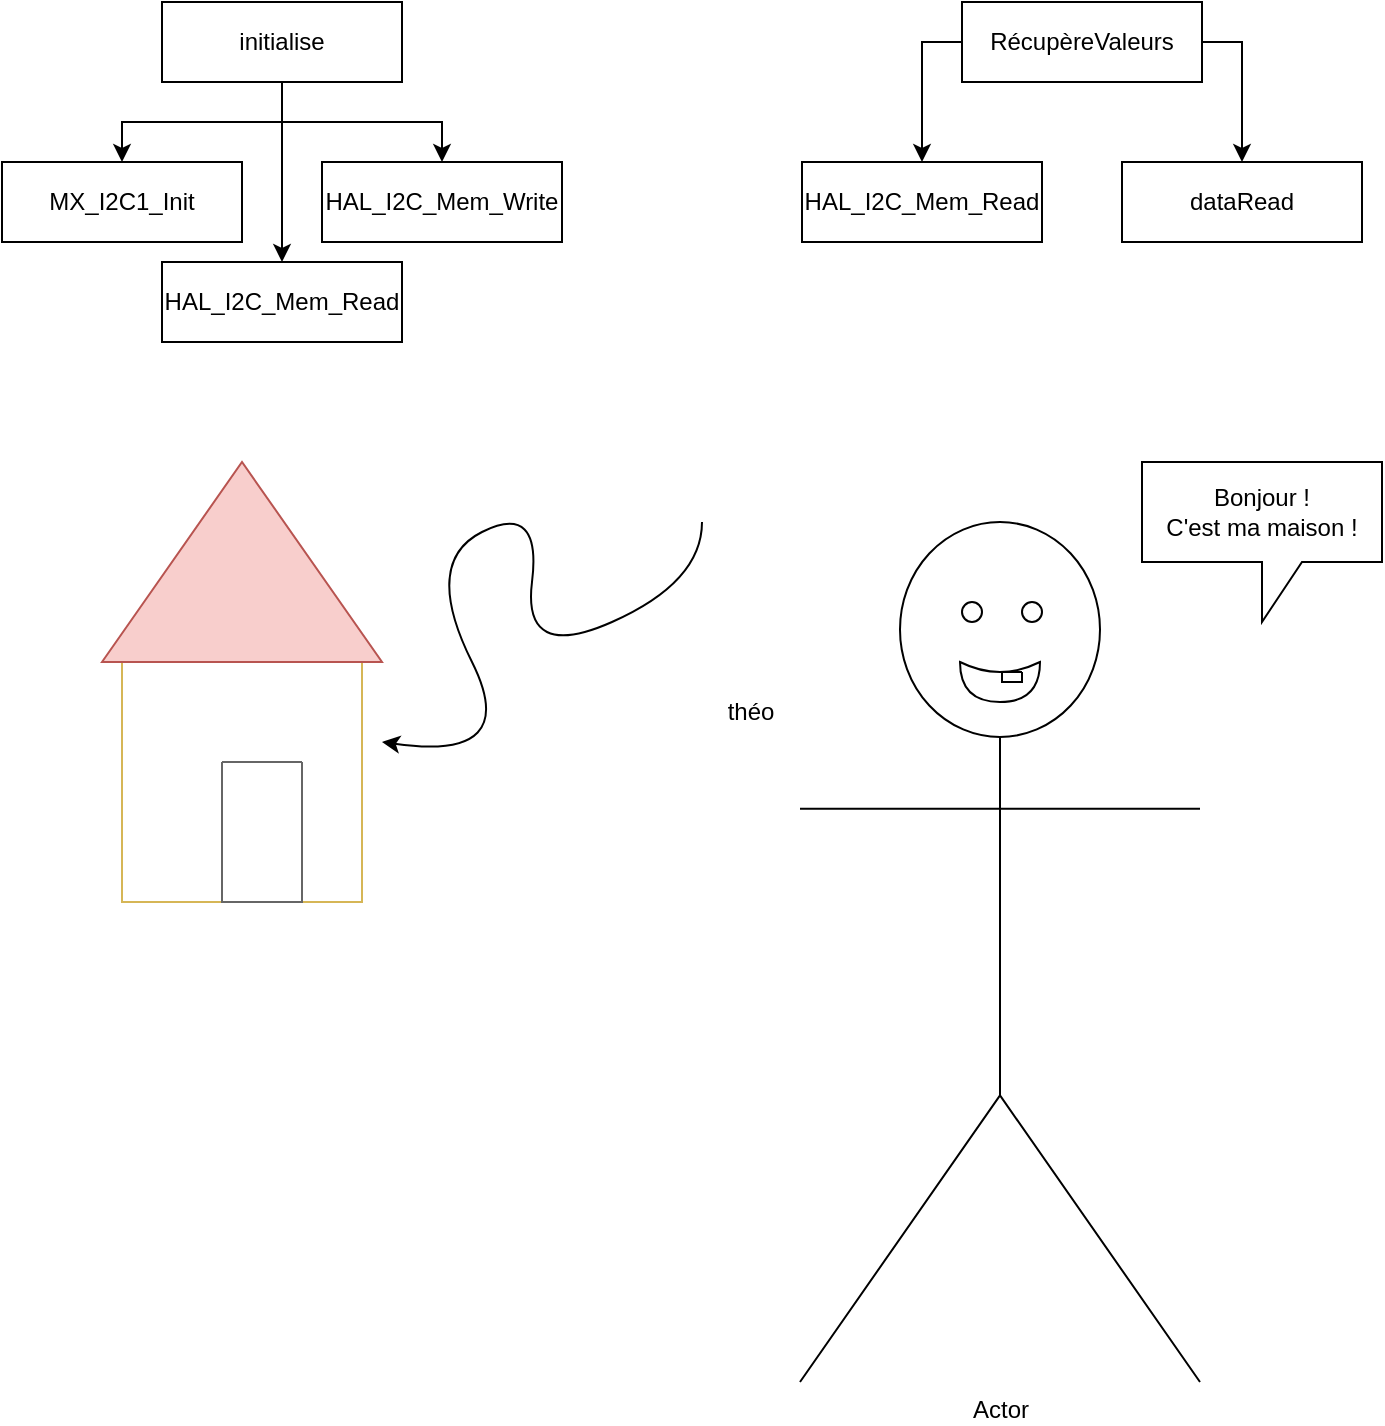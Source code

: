 <mxfile version="21.2.9" type="github">
  <diagram name="Page-1" id="guRTanHvGvenB0OxOZgT">
    <mxGraphModel dx="875" dy="478" grid="1" gridSize="10" guides="1" tooltips="1" connect="1" arrows="1" fold="1" page="1" pageScale="1" pageWidth="827" pageHeight="1169" math="0" shadow="0">
      <root>
        <mxCell id="0" />
        <mxCell id="1" parent="0" />
        <mxCell id="I1V7_y8G6pxatAPtQ1aG-4" style="edgeStyle=orthogonalEdgeStyle;rounded=0;orthogonalLoop=1;jettySize=auto;html=1;exitX=0;exitY=0.5;exitDx=0;exitDy=0;entryX=0.5;entryY=0;entryDx=0;entryDy=0;" edge="1" parent="1" source="I1V7_y8G6pxatAPtQ1aG-1" target="I1V7_y8G6pxatAPtQ1aG-3">
          <mxGeometry relative="1" as="geometry" />
        </mxCell>
        <mxCell id="I1V7_y8G6pxatAPtQ1aG-6" style="edgeStyle=orthogonalEdgeStyle;rounded=0;orthogonalLoop=1;jettySize=auto;html=1;exitX=1;exitY=0.5;exitDx=0;exitDy=0;entryX=0.5;entryY=0;entryDx=0;entryDy=0;" edge="1" parent="1" source="I1V7_y8G6pxatAPtQ1aG-1" target="I1V7_y8G6pxatAPtQ1aG-5">
          <mxGeometry relative="1" as="geometry" />
        </mxCell>
        <mxCell id="I1V7_y8G6pxatAPtQ1aG-1" value="RécupèreValeurs" style="rounded=0;whiteSpace=wrap;html=1;" vertex="1" parent="1">
          <mxGeometry x="520" y="40" width="120" height="40" as="geometry" />
        </mxCell>
        <mxCell id="I1V7_y8G6pxatAPtQ1aG-3" value="HAL_I2C_Mem_Read" style="rounded=0;whiteSpace=wrap;html=1;" vertex="1" parent="1">
          <mxGeometry x="440" y="120" width="120" height="40" as="geometry" />
        </mxCell>
        <mxCell id="I1V7_y8G6pxatAPtQ1aG-5" value="dataRead" style="rounded=0;whiteSpace=wrap;html=1;" vertex="1" parent="1">
          <mxGeometry x="600" y="120" width="120" height="40" as="geometry" />
        </mxCell>
        <mxCell id="I1V7_y8G6pxatAPtQ1aG-12" style="edgeStyle=orthogonalEdgeStyle;rounded=0;orthogonalLoop=1;jettySize=auto;html=1;exitX=0.5;exitY=1;exitDx=0;exitDy=0;entryX=0.5;entryY=0;entryDx=0;entryDy=0;" edge="1" parent="1" source="I1V7_y8G6pxatAPtQ1aG-7" target="I1V7_y8G6pxatAPtQ1aG-8">
          <mxGeometry relative="1" as="geometry" />
        </mxCell>
        <mxCell id="I1V7_y8G6pxatAPtQ1aG-13" style="edgeStyle=orthogonalEdgeStyle;rounded=0;orthogonalLoop=1;jettySize=auto;html=1;exitX=0.5;exitY=1;exitDx=0;exitDy=0;entryX=0.5;entryY=0;entryDx=0;entryDy=0;" edge="1" parent="1" source="I1V7_y8G6pxatAPtQ1aG-7" target="I1V7_y8G6pxatAPtQ1aG-10">
          <mxGeometry relative="1" as="geometry" />
        </mxCell>
        <mxCell id="I1V7_y8G6pxatAPtQ1aG-14" style="edgeStyle=orthogonalEdgeStyle;rounded=0;orthogonalLoop=1;jettySize=auto;html=1;exitX=0.5;exitY=1;exitDx=0;exitDy=0;entryX=0.5;entryY=0;entryDx=0;entryDy=0;" edge="1" parent="1" source="I1V7_y8G6pxatAPtQ1aG-7" target="I1V7_y8G6pxatAPtQ1aG-9">
          <mxGeometry relative="1" as="geometry" />
        </mxCell>
        <mxCell id="I1V7_y8G6pxatAPtQ1aG-7" value="initialise" style="rounded=0;whiteSpace=wrap;html=1;" vertex="1" parent="1">
          <mxGeometry x="120" y="40" width="120" height="40" as="geometry" />
        </mxCell>
        <mxCell id="I1V7_y8G6pxatAPtQ1aG-8" value="MX_I2C1_Init" style="rounded=0;whiteSpace=wrap;html=1;" vertex="1" parent="1">
          <mxGeometry x="40" y="120" width="120" height="40" as="geometry" />
        </mxCell>
        <mxCell id="I1V7_y8G6pxatAPtQ1aG-9" value="HAL_I2C_Mem_Read" style="rounded=0;whiteSpace=wrap;html=1;" vertex="1" parent="1">
          <mxGeometry x="120" y="170" width="120" height="40" as="geometry" />
        </mxCell>
        <mxCell id="I1V7_y8G6pxatAPtQ1aG-10" value="HAL_I2C_Mem_Write" style="rounded=0;whiteSpace=wrap;html=1;" vertex="1" parent="1">
          <mxGeometry x="200" y="120" width="120" height="40" as="geometry" />
        </mxCell>
        <mxCell id="I1V7_y8G6pxatAPtQ1aG-15" value="Actor" style="shape=umlActor;verticalLabelPosition=bottom;verticalAlign=top;html=1;outlineConnect=0;" vertex="1" parent="1">
          <mxGeometry x="439" y="300" width="200" height="430" as="geometry" />
        </mxCell>
        <mxCell id="I1V7_y8G6pxatAPtQ1aG-16" value="Bonjour !&lt;br&gt;C&#39;est ma maison !" style="shape=callout;whiteSpace=wrap;html=1;perimeter=calloutPerimeter;" vertex="1" parent="1">
          <mxGeometry x="610" y="270" width="120" height="80" as="geometry" />
        </mxCell>
        <mxCell id="I1V7_y8G6pxatAPtQ1aG-19" value="théo" style="text;html=1;align=center;verticalAlign=middle;resizable=0;points=[];autosize=1;strokeColor=none;fillColor=none;" vertex="1" parent="1">
          <mxGeometry x="389" y="380" width="50" height="30" as="geometry" />
        </mxCell>
        <mxCell id="I1V7_y8G6pxatAPtQ1aG-20" value="" style="swimlane;startSize=0;fillColor=#fff2cc;strokeColor=#d6b656;fillStyle=auto;" vertex="1" parent="1">
          <mxGeometry x="100" y="370" width="120" height="120" as="geometry" />
        </mxCell>
        <mxCell id="I1V7_y8G6pxatAPtQ1aG-24" value="" style="swimlane;startSize=0;fillColor=#f5f5f5;fontColor=#333333;strokeColor=#666666;" vertex="1" parent="I1V7_y8G6pxatAPtQ1aG-20">
          <mxGeometry x="50" y="50" width="40" height="70" as="geometry" />
        </mxCell>
        <mxCell id="I1V7_y8G6pxatAPtQ1aG-21" value="" style="triangle;whiteSpace=wrap;html=1;rotation=-90;fillColor=#f8cecc;strokeColor=#b85450;" vertex="1" parent="1">
          <mxGeometry x="110" y="250" width="100" height="140" as="geometry" />
        </mxCell>
        <mxCell id="I1V7_y8G6pxatAPtQ1aG-27" value="" style="curved=1;endArrow=classic;html=1;rounded=0;" edge="1" parent="1">
          <mxGeometry width="50" height="50" relative="1" as="geometry">
            <mxPoint x="390" y="300" as="sourcePoint" />
            <mxPoint x="230" y="410" as="targetPoint" />
            <Array as="points">
              <mxPoint x="390" y="330" />
              <mxPoint x="300" y="370" />
              <mxPoint x="310" y="290" />
              <mxPoint x="250" y="320" />
              <mxPoint x="300" y="420" />
            </Array>
          </mxGeometry>
        </mxCell>
        <mxCell id="I1V7_y8G6pxatAPtQ1aG-29" value="" style="ellipse;whiteSpace=wrap;html=1;aspect=fixed;" vertex="1" parent="1">
          <mxGeometry x="520" y="340" width="10" height="10" as="geometry" />
        </mxCell>
        <mxCell id="I1V7_y8G6pxatAPtQ1aG-32" value="" style="ellipse;whiteSpace=wrap;html=1;aspect=fixed;" vertex="1" parent="1">
          <mxGeometry x="550" y="340" width="10" height="10" as="geometry" />
        </mxCell>
        <mxCell id="I1V7_y8G6pxatAPtQ1aG-35" value="" style="shape=xor;whiteSpace=wrap;html=1;rotation=90;" vertex="1" parent="1">
          <mxGeometry x="529" y="360" width="20" height="40" as="geometry" />
        </mxCell>
        <mxCell id="I1V7_y8G6pxatAPtQ1aG-36" value="" style="swimlane;startSize=0;" vertex="1" collapsed="1" parent="1">
          <mxGeometry x="540" y="375" width="10" height="5" as="geometry">
            <mxRectangle x="620" y="280" width="10" height="10" as="alternateBounds" />
          </mxGeometry>
        </mxCell>
      </root>
    </mxGraphModel>
  </diagram>
</mxfile>
